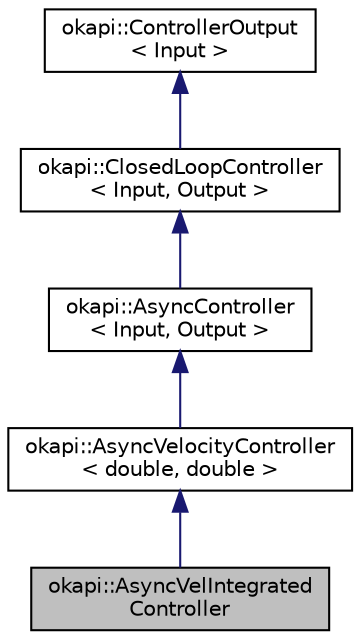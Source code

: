 digraph "okapi::AsyncVelIntegratedController"
{
 // LATEX_PDF_SIZE
  edge [fontname="Helvetica",fontsize="10",labelfontname="Helvetica",labelfontsize="10"];
  node [fontname="Helvetica",fontsize="10",shape=record];
  Node1 [label="okapi::AsyncVelIntegrated\lController",height=0.2,width=0.4,color="black", fillcolor="grey75", style="filled", fontcolor="black",tooltip=" "];
  Node2 -> Node1 [dir="back",color="midnightblue",fontsize="10",style="solid"];
  Node2 [label="okapi::AsyncVelocityController\l\< double, double \>",height=0.2,width=0.4,color="black", fillcolor="white", style="filled",URL="$classokapi_1_1AsyncVelocityController.html",tooltip=" "];
  Node3 -> Node2 [dir="back",color="midnightblue",fontsize="10",style="solid"];
  Node3 [label="okapi::AsyncController\l\< Input, Output \>",height=0.2,width=0.4,color="black", fillcolor="white", style="filled",URL="$classokapi_1_1AsyncController.html",tooltip=" "];
  Node4 -> Node3 [dir="back",color="midnightblue",fontsize="10",style="solid"];
  Node4 [label="okapi::ClosedLoopController\l\< Input, Output \>",height=0.2,width=0.4,color="black", fillcolor="white", style="filled",URL="$classokapi_1_1ClosedLoopController.html",tooltip=" "];
  Node5 -> Node4 [dir="back",color="midnightblue",fontsize="10",style="solid"];
  Node5 [label="okapi::ControllerOutput\l\< Input \>",height=0.2,width=0.4,color="black", fillcolor="white", style="filled",URL="$classokapi_1_1ControllerOutput.html",tooltip=" "];
}
